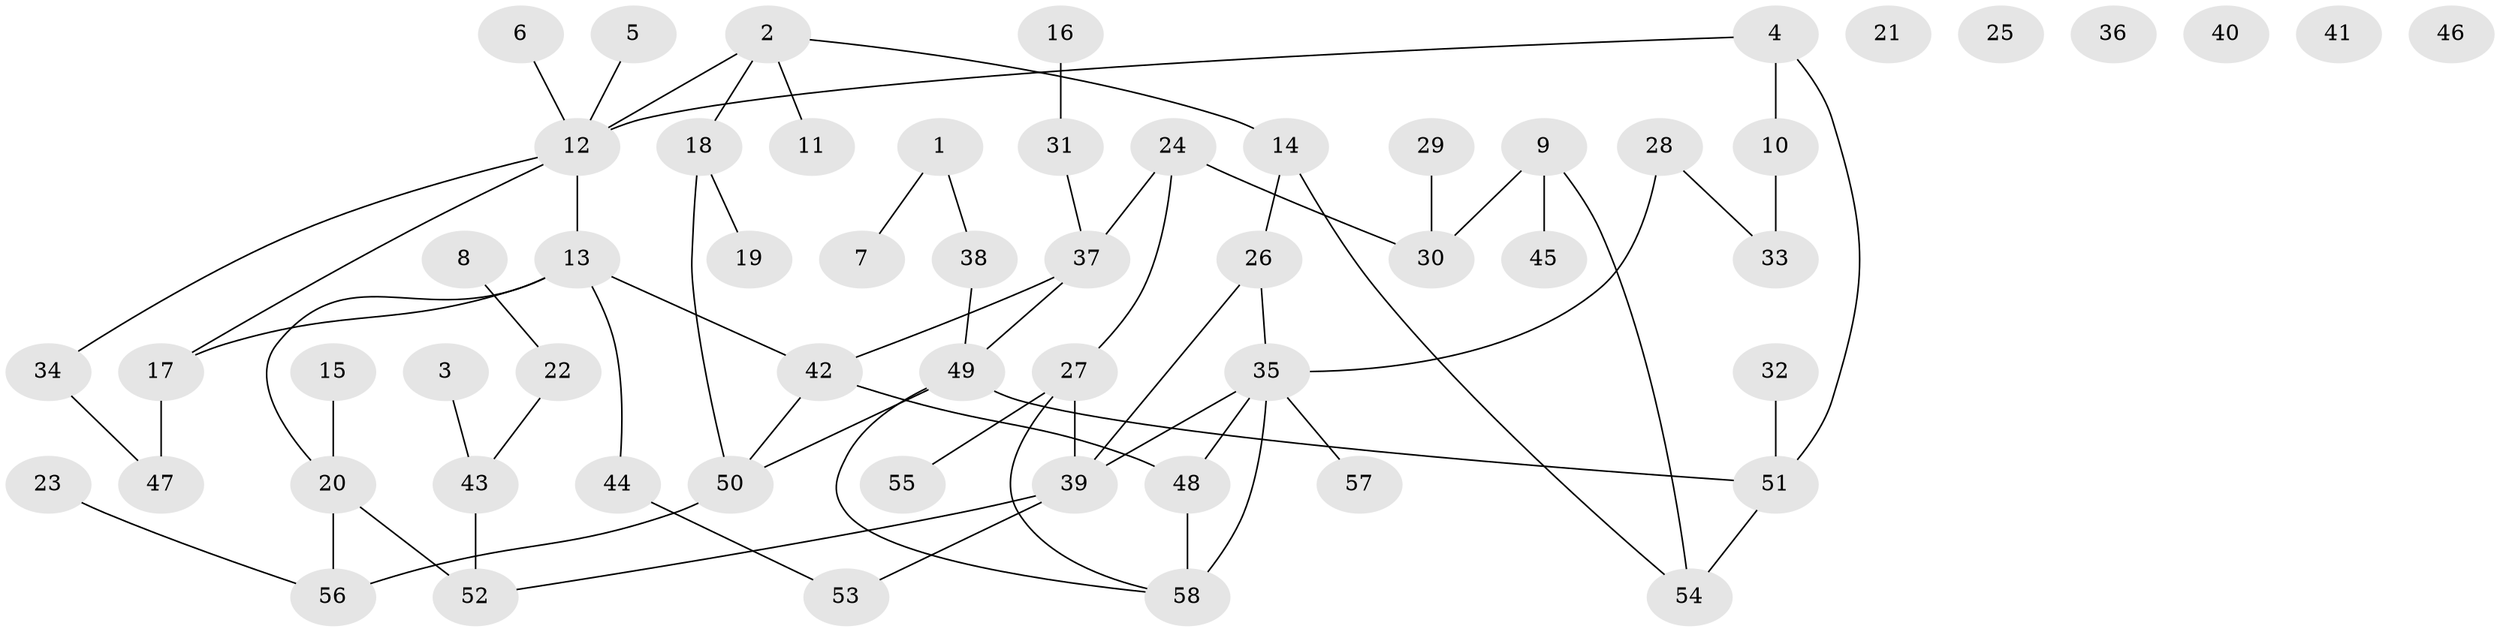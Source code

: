 // coarse degree distribution, {1: 0.25, 3: 0.125, 6: 0.041666666666666664, 2: 0.125, 4: 0.125, 0: 0.25, 7: 0.041666666666666664, 10: 0.041666666666666664}
// Generated by graph-tools (version 1.1) at 2025/16/03/04/25 18:16:32]
// undirected, 58 vertices, 68 edges
graph export_dot {
graph [start="1"]
  node [color=gray90,style=filled];
  1;
  2;
  3;
  4;
  5;
  6;
  7;
  8;
  9;
  10;
  11;
  12;
  13;
  14;
  15;
  16;
  17;
  18;
  19;
  20;
  21;
  22;
  23;
  24;
  25;
  26;
  27;
  28;
  29;
  30;
  31;
  32;
  33;
  34;
  35;
  36;
  37;
  38;
  39;
  40;
  41;
  42;
  43;
  44;
  45;
  46;
  47;
  48;
  49;
  50;
  51;
  52;
  53;
  54;
  55;
  56;
  57;
  58;
  1 -- 7;
  1 -- 38;
  2 -- 11;
  2 -- 12;
  2 -- 14;
  2 -- 18;
  3 -- 43;
  4 -- 10;
  4 -- 12;
  4 -- 51;
  5 -- 12;
  6 -- 12;
  8 -- 22;
  9 -- 30;
  9 -- 45;
  9 -- 54;
  10 -- 33;
  12 -- 13;
  12 -- 17;
  12 -- 34;
  13 -- 17;
  13 -- 20;
  13 -- 42;
  13 -- 44;
  14 -- 26;
  14 -- 54;
  15 -- 20;
  16 -- 31;
  17 -- 47;
  18 -- 19;
  18 -- 50;
  20 -- 52;
  20 -- 56;
  22 -- 43;
  23 -- 56;
  24 -- 27;
  24 -- 30;
  24 -- 37;
  26 -- 35;
  26 -- 39;
  27 -- 39;
  27 -- 55;
  27 -- 58;
  28 -- 33;
  28 -- 35;
  29 -- 30;
  31 -- 37;
  32 -- 51;
  34 -- 47;
  35 -- 39;
  35 -- 48;
  35 -- 57;
  35 -- 58;
  37 -- 42;
  37 -- 49;
  38 -- 49;
  39 -- 52;
  39 -- 53;
  42 -- 48;
  42 -- 50;
  43 -- 52;
  44 -- 53;
  48 -- 58;
  49 -- 50;
  49 -- 51;
  49 -- 58;
  50 -- 56;
  51 -- 54;
}
